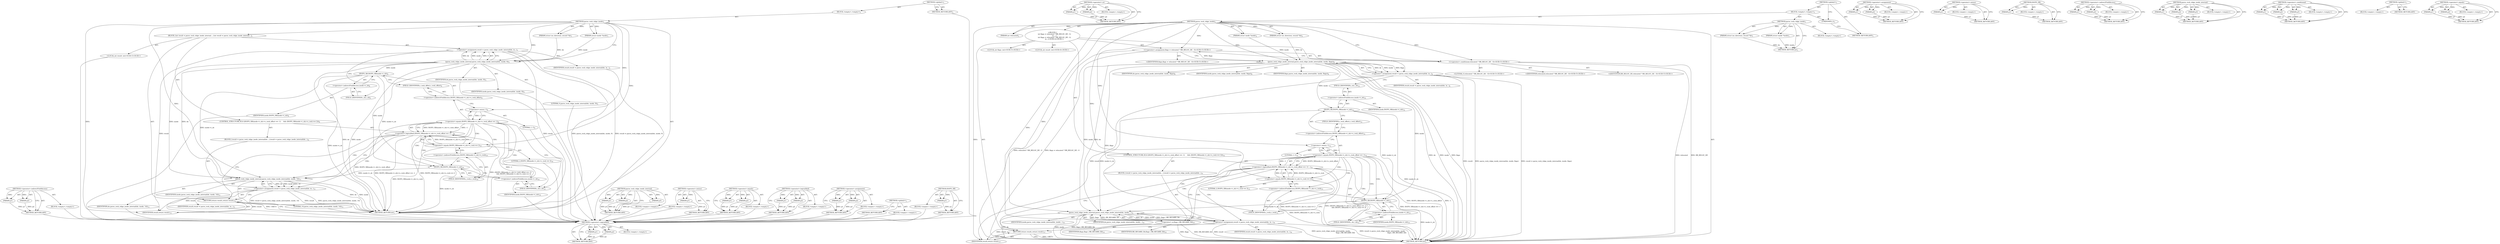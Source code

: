 digraph "&lt;operator&gt;.equals" {
vulnerable_89 [label=<(METHOD,&lt;operator&gt;.indirectFieldAccess)>];
vulnerable_90 [label=<(PARAM,p1)>];
vulnerable_91 [label=<(PARAM,p2)>];
vulnerable_92 [label=<(BLOCK,&lt;empty&gt;,&lt;empty&gt;)>];
vulnerable_93 [label=<(METHOD_RETURN,ANY)>];
vulnerable_6 [label=<(METHOD,&lt;global&gt;)<SUB>1</SUB>>];
vulnerable_7 [label=<(BLOCK,&lt;empty&gt;,&lt;empty&gt;)<SUB>1</SUB>>];
vulnerable_8 [label=<(METHOD,parse_rock_ridge_inode)<SUB>1</SUB>>];
vulnerable_9 [label=<(PARAM,struct iso_directory_record *de)<SUB>1</SUB>>];
vulnerable_10 [label=<(PARAM,struct inode *inode)<SUB>1</SUB>>];
vulnerable_11 [label=<(BLOCK,{
	int result = parse_rock_ridge_inode_internal...,{
	int result = parse_rock_ridge_inode_internal...)<SUB>2</SUB>>];
vulnerable_12 [label="<(LOCAL,int result: int)<SUB>3</SUB>>"];
vulnerable_13 [label=<(&lt;operator&gt;.assignment,result = parse_rock_ridge_inode_internal(de, in...)<SUB>3</SUB>>];
vulnerable_14 [label=<(IDENTIFIER,result,result = parse_rock_ridge_inode_internal(de, in...)<SUB>3</SUB>>];
vulnerable_15 [label=<(parse_rock_ridge_inode_internal,parse_rock_ridge_inode_internal(de, inode, 0))<SUB>3</SUB>>];
vulnerable_16 [label=<(IDENTIFIER,de,parse_rock_ridge_inode_internal(de, inode, 0))<SUB>3</SUB>>];
vulnerable_17 [label=<(IDENTIFIER,inode,parse_rock_ridge_inode_internal(de, inode, 0))<SUB>3</SUB>>];
vulnerable_18 [label=<(LITERAL,0,parse_rock_ridge_inode_internal(de, inode, 0))<SUB>3</SUB>>];
vulnerable_19 [label=<(CONTROL_STRUCTURE,IF,if ((ISOFS_SB(inode-&gt;i_sb)-&gt;s_rock_offset == -1)
 	    &amp;&amp; (ISOFS_SB(inode-&gt;i_sb)-&gt;s_rock == 2)))<SUB>9</SUB>>];
vulnerable_20 [label=<(&lt;operator&gt;.logicalAnd,(ISOFS_SB(inode-&gt;i_sb)-&gt;s_rock_offset == -1)
 	...)<SUB>9</SUB>>];
vulnerable_21 [label=<(&lt;operator&gt;.equals,ISOFS_SB(inode-&gt;i_sb)-&gt;s_rock_offset == -1)<SUB>9</SUB>>];
vulnerable_22 [label=<(&lt;operator&gt;.indirectFieldAccess,ISOFS_SB(inode-&gt;i_sb)-&gt;s_rock_offset)<SUB>9</SUB>>];
vulnerable_23 [label=<(ISOFS_SB,ISOFS_SB(inode-&gt;i_sb))<SUB>9</SUB>>];
vulnerable_24 [label=<(&lt;operator&gt;.indirectFieldAccess,inode-&gt;i_sb)<SUB>9</SUB>>];
vulnerable_25 [label=<(IDENTIFIER,inode,ISOFS_SB(inode-&gt;i_sb))<SUB>9</SUB>>];
vulnerable_26 [label=<(FIELD_IDENTIFIER,i_sb,i_sb)<SUB>9</SUB>>];
vulnerable_27 [label=<(FIELD_IDENTIFIER,s_rock_offset,s_rock_offset)<SUB>9</SUB>>];
vulnerable_28 [label=<(&lt;operator&gt;.minus,-1)<SUB>9</SUB>>];
vulnerable_29 [label=<(LITERAL,1,-1)<SUB>9</SUB>>];
vulnerable_30 [label=<(&lt;operator&gt;.equals,ISOFS_SB(inode-&gt;i_sb)-&gt;s_rock == 2)<SUB>10</SUB>>];
vulnerable_31 [label=<(&lt;operator&gt;.indirectFieldAccess,ISOFS_SB(inode-&gt;i_sb)-&gt;s_rock)<SUB>10</SUB>>];
vulnerable_32 [label=<(ISOFS_SB,ISOFS_SB(inode-&gt;i_sb))<SUB>10</SUB>>];
vulnerable_33 [label=<(&lt;operator&gt;.indirectFieldAccess,inode-&gt;i_sb)<SUB>10</SUB>>];
vulnerable_34 [label=<(IDENTIFIER,inode,ISOFS_SB(inode-&gt;i_sb))<SUB>10</SUB>>];
vulnerable_35 [label=<(FIELD_IDENTIFIER,i_sb,i_sb)<SUB>10</SUB>>];
vulnerable_36 [label=<(FIELD_IDENTIFIER,s_rock,s_rock)<SUB>10</SUB>>];
vulnerable_37 [label=<(LITERAL,2,ISOFS_SB(inode-&gt;i_sb)-&gt;s_rock == 2)<SUB>10</SUB>>];
vulnerable_38 [label=<(BLOCK,{
		result = parse_rock_ridge_inode_internal(de...,{
		result = parse_rock_ridge_inode_internal(de...)<SUB>10</SUB>>];
vulnerable_39 [label=<(&lt;operator&gt;.assignment,result = parse_rock_ridge_inode_internal(de, in...)<SUB>11</SUB>>];
vulnerable_40 [label=<(IDENTIFIER,result,result = parse_rock_ridge_inode_internal(de, in...)<SUB>11</SUB>>];
vulnerable_41 [label=<(parse_rock_ridge_inode_internal,parse_rock_ridge_inode_internal(de, inode, 14))<SUB>11</SUB>>];
vulnerable_42 [label=<(IDENTIFIER,de,parse_rock_ridge_inode_internal(de, inode, 14))<SUB>11</SUB>>];
vulnerable_43 [label=<(IDENTIFIER,inode,parse_rock_ridge_inode_internal(de, inode, 14))<SUB>11</SUB>>];
vulnerable_44 [label=<(LITERAL,14,parse_rock_ridge_inode_internal(de, inode, 14))<SUB>11</SUB>>];
vulnerable_45 [label=<(RETURN,return result;,return result;)<SUB>13</SUB>>];
vulnerable_46 [label=<(IDENTIFIER,result,return result;)<SUB>13</SUB>>];
vulnerable_47 [label=<(METHOD_RETURN,int)<SUB>1</SUB>>];
vulnerable_49 [label=<(METHOD_RETURN,ANY)<SUB>1</SUB>>];
vulnerable_73 [label=<(METHOD,parse_rock_ridge_inode_internal)>];
vulnerable_74 [label=<(PARAM,p1)>];
vulnerable_75 [label=<(PARAM,p2)>];
vulnerable_76 [label=<(PARAM,p3)>];
vulnerable_77 [label=<(BLOCK,&lt;empty&gt;,&lt;empty&gt;)>];
vulnerable_78 [label=<(METHOD_RETURN,ANY)>];
vulnerable_98 [label=<(METHOD,&lt;operator&gt;.minus)>];
vulnerable_99 [label=<(PARAM,p1)>];
vulnerable_100 [label=<(BLOCK,&lt;empty&gt;,&lt;empty&gt;)>];
vulnerable_101 [label=<(METHOD_RETURN,ANY)>];
vulnerable_84 [label=<(METHOD,&lt;operator&gt;.equals)>];
vulnerable_85 [label=<(PARAM,p1)>];
vulnerable_86 [label=<(PARAM,p2)>];
vulnerable_87 [label=<(BLOCK,&lt;empty&gt;,&lt;empty&gt;)>];
vulnerable_88 [label=<(METHOD_RETURN,ANY)>];
vulnerable_79 [label=<(METHOD,&lt;operator&gt;.logicalAnd)>];
vulnerable_80 [label=<(PARAM,p1)>];
vulnerable_81 [label=<(PARAM,p2)>];
vulnerable_82 [label=<(BLOCK,&lt;empty&gt;,&lt;empty&gt;)>];
vulnerable_83 [label=<(METHOD_RETURN,ANY)>];
vulnerable_68 [label=<(METHOD,&lt;operator&gt;.assignment)>];
vulnerable_69 [label=<(PARAM,p1)>];
vulnerable_70 [label=<(PARAM,p2)>];
vulnerable_71 [label=<(BLOCK,&lt;empty&gt;,&lt;empty&gt;)>];
vulnerable_72 [label=<(METHOD_RETURN,ANY)>];
vulnerable_62 [label=<(METHOD,&lt;global&gt;)<SUB>1</SUB>>];
vulnerable_63 [label=<(BLOCK,&lt;empty&gt;,&lt;empty&gt;)>];
vulnerable_64 [label=<(METHOD_RETURN,ANY)>];
vulnerable_94 [label=<(METHOD,ISOFS_SB)>];
vulnerable_95 [label=<(PARAM,p1)>];
vulnerable_96 [label=<(BLOCK,&lt;empty&gt;,&lt;empty&gt;)>];
vulnerable_97 [label=<(METHOD_RETURN,ANY)>];
fixed_102 [label=<(METHOD,&lt;operator&gt;.logicalAnd)>];
fixed_103 [label=<(PARAM,p1)>];
fixed_104 [label=<(PARAM,p2)>];
fixed_105 [label=<(BLOCK,&lt;empty&gt;,&lt;empty&gt;)>];
fixed_106 [label=<(METHOD_RETURN,ANY)>];
fixed_125 [label=<(METHOD,&lt;operator&gt;.or)>];
fixed_126 [label=<(PARAM,p1)>];
fixed_127 [label=<(PARAM,p2)>];
fixed_128 [label=<(BLOCK,&lt;empty&gt;,&lt;empty&gt;)>];
fixed_129 [label=<(METHOD_RETURN,ANY)>];
fixed_6 [label=<(METHOD,&lt;global&gt;)<SUB>1</SUB>>];
fixed_7 [label=<(BLOCK,&lt;empty&gt;,&lt;empty&gt;)<SUB>1</SUB>>];
fixed_8 [label=<(METHOD,parse_rock_ridge_inode)<SUB>1</SUB>>];
fixed_9 [label=<(PARAM,struct iso_directory_record *de)<SUB>1</SUB>>];
fixed_10 [label=<(PARAM,struct inode *inode)<SUB>1</SUB>>];
fixed_11 [label=<(BLOCK,&lt;empty&gt;,&lt;empty&gt;)>];
fixed_12 [label=<(METHOD_RETURN,int)<SUB>1</SUB>>];
fixed_14 [label=<(UNKNOWN,),))<SUB>1</SUB>>];
fixed_15 [label=<(METHOD,parse_rock_ridge_inode)<SUB>2</SUB>>];
fixed_16 [label=<(PARAM,struct iso_directory_record *de)<SUB>2</SUB>>];
fixed_17 [label=<(PARAM,struct inode *inode)<SUB>2</SUB>>];
fixed_18 [label=<(PARAM,int relocated)<SUB>3</SUB>>];
fixed_19 [label="<(BLOCK,{
	int flags = relocated ? RR_RELOC_DE : 0;
	in...,{
	int flags = relocated ? RR_RELOC_DE : 0;
	in...)<SUB>4</SUB>>"];
fixed_20 [label="<(LOCAL,int flags: int)<SUB>5</SUB>>"];
fixed_21 [label="<(&lt;operator&gt;.assignment,flags = relocated ? RR_RELOC_DE : 0)<SUB>5</SUB>>"];
fixed_22 [label="<(IDENTIFIER,flags,flags = relocated ? RR_RELOC_DE : 0)<SUB>5</SUB>>"];
fixed_23 [label="<(&lt;operator&gt;.conditional,relocated ? RR_RELOC_DE : 0)<SUB>5</SUB>>"];
fixed_24 [label="<(IDENTIFIER,relocated,relocated ? RR_RELOC_DE : 0)<SUB>5</SUB>>"];
fixed_25 [label="<(IDENTIFIER,RR_RELOC_DE,relocated ? RR_RELOC_DE : 0)<SUB>5</SUB>>"];
fixed_26 [label="<(LITERAL,0,relocated ? RR_RELOC_DE : 0)<SUB>5</SUB>>"];
fixed_27 [label="<(LOCAL,int result: int)<SUB>6</SUB>>"];
fixed_28 [label=<(&lt;operator&gt;.assignment,result = parse_rock_ridge_inode_internal(de, in...)<SUB>6</SUB>>];
fixed_29 [label=<(IDENTIFIER,result,result = parse_rock_ridge_inode_internal(de, in...)<SUB>6</SUB>>];
fixed_30 [label=<(parse_rock_ridge_inode_internal,parse_rock_ridge_inode_internal(de, inode, flags))<SUB>6</SUB>>];
fixed_31 [label=<(IDENTIFIER,de,parse_rock_ridge_inode_internal(de, inode, flags))<SUB>6</SUB>>];
fixed_32 [label=<(IDENTIFIER,inode,parse_rock_ridge_inode_internal(de, inode, flags))<SUB>6</SUB>>];
fixed_33 [label=<(IDENTIFIER,flags,parse_rock_ridge_inode_internal(de, inode, flags))<SUB>6</SUB>>];
fixed_34 [label=<(CONTROL_STRUCTURE,IF,if ((ISOFS_SB(inode-&gt;i_sb)-&gt;s_rock_offset == -1)
 	    &amp;&amp; (ISOFS_SB(inode-&gt;i_sb)-&gt;s_rock == 2)))<SUB>12</SUB>>];
fixed_35 [label=<(&lt;operator&gt;.logicalAnd,(ISOFS_SB(inode-&gt;i_sb)-&gt;s_rock_offset == -1)
 	...)<SUB>12</SUB>>];
fixed_36 [label=<(&lt;operator&gt;.equals,ISOFS_SB(inode-&gt;i_sb)-&gt;s_rock_offset == -1)<SUB>12</SUB>>];
fixed_37 [label=<(&lt;operator&gt;.indirectFieldAccess,ISOFS_SB(inode-&gt;i_sb)-&gt;s_rock_offset)<SUB>12</SUB>>];
fixed_38 [label=<(ISOFS_SB,ISOFS_SB(inode-&gt;i_sb))<SUB>12</SUB>>];
fixed_39 [label=<(&lt;operator&gt;.indirectFieldAccess,inode-&gt;i_sb)<SUB>12</SUB>>];
fixed_40 [label=<(IDENTIFIER,inode,ISOFS_SB(inode-&gt;i_sb))<SUB>12</SUB>>];
fixed_41 [label=<(FIELD_IDENTIFIER,i_sb,i_sb)<SUB>12</SUB>>];
fixed_42 [label=<(FIELD_IDENTIFIER,s_rock_offset,s_rock_offset)<SUB>12</SUB>>];
fixed_43 [label=<(&lt;operator&gt;.minus,-1)<SUB>12</SUB>>];
fixed_44 [label=<(LITERAL,1,-1)<SUB>12</SUB>>];
fixed_45 [label=<(&lt;operator&gt;.equals,ISOFS_SB(inode-&gt;i_sb)-&gt;s_rock == 2)<SUB>13</SUB>>];
fixed_46 [label=<(&lt;operator&gt;.indirectFieldAccess,ISOFS_SB(inode-&gt;i_sb)-&gt;s_rock)<SUB>13</SUB>>];
fixed_47 [label=<(ISOFS_SB,ISOFS_SB(inode-&gt;i_sb))<SUB>13</SUB>>];
fixed_48 [label=<(&lt;operator&gt;.indirectFieldAccess,inode-&gt;i_sb)<SUB>13</SUB>>];
fixed_49 [label=<(IDENTIFIER,inode,ISOFS_SB(inode-&gt;i_sb))<SUB>13</SUB>>];
fixed_50 [label=<(FIELD_IDENTIFIER,i_sb,i_sb)<SUB>13</SUB>>];
fixed_51 [label=<(FIELD_IDENTIFIER,s_rock,s_rock)<SUB>13</SUB>>];
fixed_52 [label=<(LITERAL,2,ISOFS_SB(inode-&gt;i_sb)-&gt;s_rock == 2)<SUB>13</SUB>>];
fixed_53 [label=<(BLOCK,{
		result = parse_rock_ridge_inode_internal(de...,{
		result = parse_rock_ridge_inode_internal(de...)<SUB>13</SUB>>];
fixed_54 [label=<(&lt;operator&gt;.assignment,result = parse_rock_ridge_inode_internal(de, in...)<SUB>14</SUB>>];
fixed_55 [label=<(IDENTIFIER,result,result = parse_rock_ridge_inode_internal(de, in...)<SUB>14</SUB>>];
fixed_56 [label=<(parse_rock_ridge_inode_internal,parse_rock_ridge_inode_internal(de, inode,
				...)<SUB>14</SUB>>];
fixed_57 [label=<(IDENTIFIER,de,parse_rock_ridge_inode_internal(de, inode,
				...)<SUB>14</SUB>>];
fixed_58 [label=<(IDENTIFIER,inode,parse_rock_ridge_inode_internal(de, inode,
				...)<SUB>14</SUB>>];
fixed_59 [label=<(&lt;operator&gt;.or,flags | RR_REGARD_XA)<SUB>15</SUB>>];
fixed_60 [label=<(IDENTIFIER,flags,flags | RR_REGARD_XA)<SUB>15</SUB>>];
fixed_61 [label=<(IDENTIFIER,RR_REGARD_XA,flags | RR_REGARD_XA)<SUB>15</SUB>>];
fixed_62 [label=<(RETURN,return result;,return result;)<SUB>17</SUB>>];
fixed_63 [label=<(IDENTIFIER,result,return result;)<SUB>17</SUB>>];
fixed_64 [label=<(METHOD_RETURN,int)<SUB>2</SUB>>];
fixed_66 [label=<(METHOD_RETURN,ANY)<SUB>1</SUB>>];
fixed_85 [label=<(METHOD,&lt;operator&gt;.assignment)>];
fixed_86 [label=<(PARAM,p1)>];
fixed_87 [label=<(PARAM,p2)>];
fixed_88 [label=<(BLOCK,&lt;empty&gt;,&lt;empty&gt;)>];
fixed_89 [label=<(METHOD_RETURN,ANY)>];
fixed_121 [label=<(METHOD,&lt;operator&gt;.minus)>];
fixed_122 [label=<(PARAM,p1)>];
fixed_123 [label=<(BLOCK,&lt;empty&gt;,&lt;empty&gt;)>];
fixed_124 [label=<(METHOD_RETURN,ANY)>];
fixed_117 [label=<(METHOD,ISOFS_SB)>];
fixed_118 [label=<(PARAM,p1)>];
fixed_119 [label=<(BLOCK,&lt;empty&gt;,&lt;empty&gt;)>];
fixed_120 [label=<(METHOD_RETURN,ANY)>];
fixed_112 [label=<(METHOD,&lt;operator&gt;.indirectFieldAccess)>];
fixed_113 [label=<(PARAM,p1)>];
fixed_114 [label=<(PARAM,p2)>];
fixed_115 [label=<(BLOCK,&lt;empty&gt;,&lt;empty&gt;)>];
fixed_116 [label=<(METHOD_RETURN,ANY)>];
fixed_96 [label=<(METHOD,parse_rock_ridge_inode_internal)>];
fixed_97 [label=<(PARAM,p1)>];
fixed_98 [label=<(PARAM,p2)>];
fixed_99 [label=<(PARAM,p3)>];
fixed_100 [label=<(BLOCK,&lt;empty&gt;,&lt;empty&gt;)>];
fixed_101 [label=<(METHOD_RETURN,ANY)>];
fixed_90 [label=<(METHOD,&lt;operator&gt;.conditional)>];
fixed_91 [label=<(PARAM,p1)>];
fixed_92 [label=<(PARAM,p2)>];
fixed_93 [label=<(PARAM,p3)>];
fixed_94 [label=<(BLOCK,&lt;empty&gt;,&lt;empty&gt;)>];
fixed_95 [label=<(METHOD_RETURN,ANY)>];
fixed_79 [label=<(METHOD,&lt;global&gt;)<SUB>1</SUB>>];
fixed_80 [label=<(BLOCK,&lt;empty&gt;,&lt;empty&gt;)>];
fixed_81 [label=<(METHOD_RETURN,ANY)>];
fixed_107 [label=<(METHOD,&lt;operator&gt;.equals)>];
fixed_108 [label=<(PARAM,p1)>];
fixed_109 [label=<(PARAM,p2)>];
fixed_110 [label=<(BLOCK,&lt;empty&gt;,&lt;empty&gt;)>];
fixed_111 [label=<(METHOD_RETURN,ANY)>];
vulnerable_89 -> vulnerable_90  [key=0, label="AST: "];
vulnerable_89 -> vulnerable_90  [key=1, label="DDG: "];
vulnerable_89 -> vulnerable_92  [key=0, label="AST: "];
vulnerable_89 -> vulnerable_91  [key=0, label="AST: "];
vulnerable_89 -> vulnerable_91  [key=1, label="DDG: "];
vulnerable_89 -> vulnerable_93  [key=0, label="AST: "];
vulnerable_89 -> vulnerable_93  [key=1, label="CFG: "];
vulnerable_90 -> vulnerable_93  [key=0, label="DDG: p1"];
vulnerable_91 -> vulnerable_93  [key=0, label="DDG: p2"];
vulnerable_92 -> fixed_102  [key=0];
vulnerable_93 -> fixed_102  [key=0];
vulnerable_6 -> vulnerable_7  [key=0, label="AST: "];
vulnerable_6 -> vulnerable_49  [key=0, label="AST: "];
vulnerable_6 -> vulnerable_49  [key=1, label="CFG: "];
vulnerable_7 -> vulnerable_8  [key=0, label="AST: "];
vulnerable_8 -> vulnerable_9  [key=0, label="AST: "];
vulnerable_8 -> vulnerable_9  [key=1, label="DDG: "];
vulnerable_8 -> vulnerable_10  [key=0, label="AST: "];
vulnerable_8 -> vulnerable_10  [key=1, label="DDG: "];
vulnerable_8 -> vulnerable_11  [key=0, label="AST: "];
vulnerable_8 -> vulnerable_47  [key=0, label="AST: "];
vulnerable_8 -> vulnerable_15  [key=0, label="CFG: "];
vulnerable_8 -> vulnerable_15  [key=1, label="DDG: "];
vulnerable_8 -> vulnerable_46  [key=0, label="DDG: "];
vulnerable_8 -> vulnerable_30  [key=0, label="DDG: "];
vulnerable_8 -> vulnerable_28  [key=0, label="DDG: "];
vulnerable_8 -> vulnerable_41  [key=0, label="DDG: "];
vulnerable_9 -> vulnerable_15  [key=0, label="DDG: de"];
vulnerable_10 -> vulnerable_15  [key=0, label="DDG: inode"];
vulnerable_11 -> vulnerable_12  [key=0, label="AST: "];
vulnerable_11 -> vulnerable_13  [key=0, label="AST: "];
vulnerable_11 -> vulnerable_19  [key=0, label="AST: "];
vulnerable_11 -> vulnerable_45  [key=0, label="AST: "];
vulnerable_12 -> fixed_102  [key=0];
vulnerable_13 -> vulnerable_14  [key=0, label="AST: "];
vulnerable_13 -> vulnerable_15  [key=0, label="AST: "];
vulnerable_13 -> vulnerable_26  [key=0, label="CFG: "];
vulnerable_13 -> vulnerable_47  [key=0, label="DDG: result"];
vulnerable_13 -> vulnerable_47  [key=1, label="DDG: parse_rock_ridge_inode_internal(de, inode, 0)"];
vulnerable_13 -> vulnerable_47  [key=2, label="DDG: result = parse_rock_ridge_inode_internal(de, inode, 0)"];
vulnerable_13 -> vulnerable_46  [key=0, label="DDG: result"];
vulnerable_14 -> fixed_102  [key=0];
vulnerable_15 -> vulnerable_16  [key=0, label="AST: "];
vulnerable_15 -> vulnerable_17  [key=0, label="AST: "];
vulnerable_15 -> vulnerable_18  [key=0, label="AST: "];
vulnerable_15 -> vulnerable_13  [key=0, label="CFG: "];
vulnerable_15 -> vulnerable_13  [key=1, label="DDG: de"];
vulnerable_15 -> vulnerable_13  [key=2, label="DDG: inode"];
vulnerable_15 -> vulnerable_13  [key=3, label="DDG: 0"];
vulnerable_15 -> vulnerable_47  [key=0, label="DDG: de"];
vulnerable_15 -> vulnerable_47  [key=1, label="DDG: inode"];
vulnerable_15 -> vulnerable_41  [key=0, label="DDG: de"];
vulnerable_15 -> vulnerable_41  [key=1, label="DDG: inode"];
vulnerable_15 -> vulnerable_23  [key=0, label="DDG: inode"];
vulnerable_15 -> vulnerable_32  [key=0, label="DDG: inode"];
vulnerable_16 -> fixed_102  [key=0];
vulnerable_17 -> fixed_102  [key=0];
vulnerable_18 -> fixed_102  [key=0];
vulnerable_19 -> vulnerable_20  [key=0, label="AST: "];
vulnerable_19 -> vulnerable_38  [key=0, label="AST: "];
vulnerable_20 -> vulnerable_21  [key=0, label="AST: "];
vulnerable_20 -> vulnerable_30  [key=0, label="AST: "];
vulnerable_20 -> vulnerable_41  [key=0, label="CFG: "];
vulnerable_20 -> vulnerable_41  [key=1, label="CDG: "];
vulnerable_20 -> vulnerable_45  [key=0, label="CFG: "];
vulnerable_20 -> vulnerable_47  [key=0, label="DDG: ISOFS_SB(inode-&gt;i_sb)-&gt;s_rock_offset == -1"];
vulnerable_20 -> vulnerable_47  [key=1, label="DDG: ISOFS_SB(inode-&gt;i_sb)-&gt;s_rock == 2"];
vulnerable_20 -> vulnerable_47  [key=2, label="DDG: (ISOFS_SB(inode-&gt;i_sb)-&gt;s_rock_offset == -1)
 	    &amp;&amp; (ISOFS_SB(inode-&gt;i_sb)-&gt;s_rock == 2)"];
vulnerable_20 -> vulnerable_39  [key=0, label="CDG: "];
vulnerable_21 -> vulnerable_22  [key=0, label="AST: "];
vulnerable_21 -> vulnerable_28  [key=0, label="AST: "];
vulnerable_21 -> vulnerable_20  [key=0, label="CFG: "];
vulnerable_21 -> vulnerable_20  [key=1, label="DDG: ISOFS_SB(inode-&gt;i_sb)-&gt;s_rock_offset"];
vulnerable_21 -> vulnerable_20  [key=2, label="DDG: -1"];
vulnerable_21 -> vulnerable_35  [key=0, label="CFG: "];
vulnerable_21 -> vulnerable_35  [key=1, label="CDG: "];
vulnerable_21 -> vulnerable_47  [key=0, label="DDG: ISOFS_SB(inode-&gt;i_sb)-&gt;s_rock_offset"];
vulnerable_21 -> vulnerable_47  [key=1, label="DDG: -1"];
vulnerable_21 -> vulnerable_30  [key=0, label="CDG: "];
vulnerable_21 -> vulnerable_32  [key=0, label="CDG: "];
vulnerable_21 -> vulnerable_33  [key=0, label="CDG: "];
vulnerable_21 -> vulnerable_36  [key=0, label="CDG: "];
vulnerable_21 -> vulnerable_31  [key=0, label="CDG: "];
vulnerable_22 -> vulnerable_23  [key=0, label="AST: "];
vulnerable_22 -> vulnerable_27  [key=0, label="AST: "];
vulnerable_22 -> vulnerable_28  [key=0, label="CFG: "];
vulnerable_23 -> vulnerable_24  [key=0, label="AST: "];
vulnerable_23 -> vulnerable_27  [key=0, label="CFG: "];
vulnerable_23 -> vulnerable_47  [key=0, label="DDG: inode-&gt;i_sb"];
vulnerable_23 -> vulnerable_41  [key=0, label="DDG: inode-&gt;i_sb"];
vulnerable_23 -> vulnerable_32  [key=0, label="DDG: inode-&gt;i_sb"];
vulnerable_24 -> vulnerable_25  [key=0, label="AST: "];
vulnerable_24 -> vulnerable_26  [key=0, label="AST: "];
vulnerable_24 -> vulnerable_23  [key=0, label="CFG: "];
vulnerable_25 -> fixed_102  [key=0];
vulnerable_26 -> vulnerable_24  [key=0, label="CFG: "];
vulnerable_27 -> vulnerable_22  [key=0, label="CFG: "];
vulnerable_28 -> vulnerable_29  [key=0, label="AST: "];
vulnerable_28 -> vulnerable_21  [key=0, label="CFG: "];
vulnerable_28 -> vulnerable_21  [key=1, label="DDG: 1"];
vulnerable_29 -> fixed_102  [key=0];
vulnerable_30 -> vulnerable_31  [key=0, label="AST: "];
vulnerable_30 -> vulnerable_37  [key=0, label="AST: "];
vulnerable_30 -> vulnerable_20  [key=0, label="CFG: "];
vulnerable_30 -> vulnerable_20  [key=1, label="DDG: ISOFS_SB(inode-&gt;i_sb)-&gt;s_rock"];
vulnerable_30 -> vulnerable_20  [key=2, label="DDG: 2"];
vulnerable_30 -> vulnerable_47  [key=0, label="DDG: ISOFS_SB(inode-&gt;i_sb)-&gt;s_rock"];
vulnerable_31 -> vulnerable_32  [key=0, label="AST: "];
vulnerable_31 -> vulnerable_36  [key=0, label="AST: "];
vulnerable_31 -> vulnerable_30  [key=0, label="CFG: "];
vulnerable_32 -> vulnerable_33  [key=0, label="AST: "];
vulnerable_32 -> vulnerable_36  [key=0, label="CFG: "];
vulnerable_32 -> vulnerable_47  [key=0, label="DDG: inode-&gt;i_sb"];
vulnerable_32 -> vulnerable_41  [key=0, label="DDG: inode-&gt;i_sb"];
vulnerable_33 -> vulnerable_34  [key=0, label="AST: "];
vulnerable_33 -> vulnerable_35  [key=0, label="AST: "];
vulnerable_33 -> vulnerable_32  [key=0, label="CFG: "];
vulnerable_34 -> fixed_102  [key=0];
vulnerable_35 -> vulnerable_33  [key=0, label="CFG: "];
vulnerable_36 -> vulnerable_31  [key=0, label="CFG: "];
vulnerable_37 -> fixed_102  [key=0];
vulnerable_38 -> vulnerable_39  [key=0, label="AST: "];
vulnerable_39 -> vulnerable_40  [key=0, label="AST: "];
vulnerable_39 -> vulnerable_41  [key=0, label="AST: "];
vulnerable_39 -> vulnerable_45  [key=0, label="CFG: "];
vulnerable_39 -> vulnerable_47  [key=0, label="DDG: result"];
vulnerable_39 -> vulnerable_47  [key=1, label="DDG: parse_rock_ridge_inode_internal(de, inode, 14)"];
vulnerable_39 -> vulnerable_47  [key=2, label="DDG: result = parse_rock_ridge_inode_internal(de, inode, 14)"];
vulnerable_39 -> vulnerable_46  [key=0, label="DDG: result"];
vulnerable_40 -> fixed_102  [key=0];
vulnerable_41 -> vulnerable_42  [key=0, label="AST: "];
vulnerable_41 -> vulnerable_43  [key=0, label="AST: "];
vulnerable_41 -> vulnerable_44  [key=0, label="AST: "];
vulnerable_41 -> vulnerable_39  [key=0, label="CFG: "];
vulnerable_41 -> vulnerable_39  [key=1, label="DDG: de"];
vulnerable_41 -> vulnerable_39  [key=2, label="DDG: inode"];
vulnerable_41 -> vulnerable_39  [key=3, label="DDG: 14"];
vulnerable_41 -> vulnerable_47  [key=0, label="DDG: de"];
vulnerable_41 -> vulnerable_47  [key=1, label="DDG: inode"];
vulnerable_42 -> fixed_102  [key=0];
vulnerable_43 -> fixed_102  [key=0];
vulnerable_44 -> fixed_102  [key=0];
vulnerable_45 -> vulnerable_46  [key=0, label="AST: "];
vulnerable_45 -> vulnerable_47  [key=0, label="CFG: "];
vulnerable_45 -> vulnerable_47  [key=1, label="DDG: &lt;RET&gt;"];
vulnerable_46 -> vulnerable_45  [key=0, label="DDG: result"];
vulnerable_47 -> fixed_102  [key=0];
vulnerable_49 -> fixed_102  [key=0];
vulnerable_73 -> vulnerable_74  [key=0, label="AST: "];
vulnerable_73 -> vulnerable_74  [key=1, label="DDG: "];
vulnerable_73 -> vulnerable_77  [key=0, label="AST: "];
vulnerable_73 -> vulnerable_75  [key=0, label="AST: "];
vulnerable_73 -> vulnerable_75  [key=1, label="DDG: "];
vulnerable_73 -> vulnerable_78  [key=0, label="AST: "];
vulnerable_73 -> vulnerable_78  [key=1, label="CFG: "];
vulnerable_73 -> vulnerable_76  [key=0, label="AST: "];
vulnerable_73 -> vulnerable_76  [key=1, label="DDG: "];
vulnerable_74 -> vulnerable_78  [key=0, label="DDG: p1"];
vulnerable_75 -> vulnerable_78  [key=0, label="DDG: p2"];
vulnerable_76 -> vulnerable_78  [key=0, label="DDG: p3"];
vulnerable_77 -> fixed_102  [key=0];
vulnerable_78 -> fixed_102  [key=0];
vulnerable_98 -> vulnerable_99  [key=0, label="AST: "];
vulnerable_98 -> vulnerable_99  [key=1, label="DDG: "];
vulnerable_98 -> vulnerable_100  [key=0, label="AST: "];
vulnerable_98 -> vulnerable_101  [key=0, label="AST: "];
vulnerable_98 -> vulnerable_101  [key=1, label="CFG: "];
vulnerable_99 -> vulnerable_101  [key=0, label="DDG: p1"];
vulnerable_100 -> fixed_102  [key=0];
vulnerable_101 -> fixed_102  [key=0];
vulnerable_84 -> vulnerable_85  [key=0, label="AST: "];
vulnerable_84 -> vulnerable_85  [key=1, label="DDG: "];
vulnerable_84 -> vulnerable_87  [key=0, label="AST: "];
vulnerable_84 -> vulnerable_86  [key=0, label="AST: "];
vulnerable_84 -> vulnerable_86  [key=1, label="DDG: "];
vulnerable_84 -> vulnerable_88  [key=0, label="AST: "];
vulnerable_84 -> vulnerable_88  [key=1, label="CFG: "];
vulnerable_85 -> vulnerable_88  [key=0, label="DDG: p1"];
vulnerable_86 -> vulnerable_88  [key=0, label="DDG: p2"];
vulnerable_87 -> fixed_102  [key=0];
vulnerable_88 -> fixed_102  [key=0];
vulnerable_79 -> vulnerable_80  [key=0, label="AST: "];
vulnerable_79 -> vulnerable_80  [key=1, label="DDG: "];
vulnerable_79 -> vulnerable_82  [key=0, label="AST: "];
vulnerable_79 -> vulnerable_81  [key=0, label="AST: "];
vulnerable_79 -> vulnerable_81  [key=1, label="DDG: "];
vulnerable_79 -> vulnerable_83  [key=0, label="AST: "];
vulnerable_79 -> vulnerable_83  [key=1, label="CFG: "];
vulnerable_80 -> vulnerable_83  [key=0, label="DDG: p1"];
vulnerable_81 -> vulnerable_83  [key=0, label="DDG: p2"];
vulnerable_82 -> fixed_102  [key=0];
vulnerable_83 -> fixed_102  [key=0];
vulnerable_68 -> vulnerable_69  [key=0, label="AST: "];
vulnerable_68 -> vulnerable_69  [key=1, label="DDG: "];
vulnerable_68 -> vulnerable_71  [key=0, label="AST: "];
vulnerable_68 -> vulnerable_70  [key=0, label="AST: "];
vulnerable_68 -> vulnerable_70  [key=1, label="DDG: "];
vulnerable_68 -> vulnerable_72  [key=0, label="AST: "];
vulnerable_68 -> vulnerable_72  [key=1, label="CFG: "];
vulnerable_69 -> vulnerable_72  [key=0, label="DDG: p1"];
vulnerable_70 -> vulnerable_72  [key=0, label="DDG: p2"];
vulnerable_71 -> fixed_102  [key=0];
vulnerable_72 -> fixed_102  [key=0];
vulnerable_62 -> vulnerable_63  [key=0, label="AST: "];
vulnerable_62 -> vulnerable_64  [key=0, label="AST: "];
vulnerable_62 -> vulnerable_64  [key=1, label="CFG: "];
vulnerable_63 -> fixed_102  [key=0];
vulnerable_64 -> fixed_102  [key=0];
vulnerable_94 -> vulnerable_95  [key=0, label="AST: "];
vulnerable_94 -> vulnerable_95  [key=1, label="DDG: "];
vulnerable_94 -> vulnerable_96  [key=0, label="AST: "];
vulnerable_94 -> vulnerable_97  [key=0, label="AST: "];
vulnerable_94 -> vulnerable_97  [key=1, label="CFG: "];
vulnerable_95 -> vulnerable_97  [key=0, label="DDG: p1"];
vulnerable_96 -> fixed_102  [key=0];
vulnerable_97 -> fixed_102  [key=0];
fixed_102 -> fixed_103  [key=0, label="AST: "];
fixed_102 -> fixed_103  [key=1, label="DDG: "];
fixed_102 -> fixed_105  [key=0, label="AST: "];
fixed_102 -> fixed_104  [key=0, label="AST: "];
fixed_102 -> fixed_104  [key=1, label="DDG: "];
fixed_102 -> fixed_106  [key=0, label="AST: "];
fixed_102 -> fixed_106  [key=1, label="CFG: "];
fixed_103 -> fixed_106  [key=0, label="DDG: p1"];
fixed_104 -> fixed_106  [key=0, label="DDG: p2"];
fixed_125 -> fixed_126  [key=0, label="AST: "];
fixed_125 -> fixed_126  [key=1, label="DDG: "];
fixed_125 -> fixed_128  [key=0, label="AST: "];
fixed_125 -> fixed_127  [key=0, label="AST: "];
fixed_125 -> fixed_127  [key=1, label="DDG: "];
fixed_125 -> fixed_129  [key=0, label="AST: "];
fixed_125 -> fixed_129  [key=1, label="CFG: "];
fixed_126 -> fixed_129  [key=0, label="DDG: p1"];
fixed_127 -> fixed_129  [key=0, label="DDG: p2"];
fixed_6 -> fixed_7  [key=0, label="AST: "];
fixed_6 -> fixed_66  [key=0, label="AST: "];
fixed_6 -> fixed_14  [key=0, label="CFG: "];
fixed_7 -> fixed_8  [key=0, label="AST: "];
fixed_7 -> fixed_14  [key=0, label="AST: "];
fixed_7 -> fixed_15  [key=0, label="AST: "];
fixed_8 -> fixed_9  [key=0, label="AST: "];
fixed_8 -> fixed_9  [key=1, label="DDG: "];
fixed_8 -> fixed_10  [key=0, label="AST: "];
fixed_8 -> fixed_10  [key=1, label="DDG: "];
fixed_8 -> fixed_11  [key=0, label="AST: "];
fixed_8 -> fixed_12  [key=0, label="AST: "];
fixed_8 -> fixed_12  [key=1, label="CFG: "];
fixed_9 -> fixed_12  [key=0, label="DDG: de"];
fixed_10 -> fixed_12  [key=0, label="DDG: inode"];
fixed_14 -> fixed_66  [key=0, label="CFG: "];
fixed_15 -> fixed_16  [key=0, label="AST: "];
fixed_15 -> fixed_16  [key=1, label="DDG: "];
fixed_15 -> fixed_17  [key=0, label="AST: "];
fixed_15 -> fixed_17  [key=1, label="DDG: "];
fixed_15 -> fixed_18  [key=0, label="AST: "];
fixed_15 -> fixed_18  [key=1, label="DDG: "];
fixed_15 -> fixed_19  [key=0, label="AST: "];
fixed_15 -> fixed_64  [key=0, label="AST: "];
fixed_15 -> fixed_23  [key=0, label="CFG: "];
fixed_15 -> fixed_23  [key=1, label="DDG: "];
fixed_15 -> fixed_21  [key=0, label="DDG: "];
fixed_15 -> fixed_63  [key=0, label="DDG: "];
fixed_15 -> fixed_30  [key=0, label="DDG: "];
fixed_15 -> fixed_45  [key=0, label="DDG: "];
fixed_15 -> fixed_43  [key=0, label="DDG: "];
fixed_15 -> fixed_56  [key=0, label="DDG: "];
fixed_15 -> fixed_59  [key=0, label="DDG: "];
fixed_16 -> fixed_30  [key=0, label="DDG: de"];
fixed_17 -> fixed_30  [key=0, label="DDG: inode"];
fixed_19 -> fixed_20  [key=0, label="AST: "];
fixed_19 -> fixed_21  [key=0, label="AST: "];
fixed_19 -> fixed_27  [key=0, label="AST: "];
fixed_19 -> fixed_28  [key=0, label="AST: "];
fixed_19 -> fixed_34  [key=0, label="AST: "];
fixed_19 -> fixed_62  [key=0, label="AST: "];
fixed_21 -> fixed_22  [key=0, label="AST: "];
fixed_21 -> fixed_23  [key=0, label="AST: "];
fixed_21 -> fixed_30  [key=0, label="CFG: "];
fixed_21 -> fixed_30  [key=1, label="DDG: flags"];
fixed_21 -> fixed_64  [key=0, label="DDG: relocated ? RR_RELOC_DE : 0"];
fixed_21 -> fixed_64  [key=1, label="DDG: flags = relocated ? RR_RELOC_DE : 0"];
fixed_23 -> fixed_24  [key=0, label="AST: "];
fixed_23 -> fixed_25  [key=0, label="AST: "];
fixed_23 -> fixed_26  [key=0, label="AST: "];
fixed_23 -> fixed_21  [key=0, label="CFG: "];
fixed_23 -> fixed_64  [key=0, label="DDG: relocated"];
fixed_23 -> fixed_64  [key=1, label="DDG: RR_RELOC_DE"];
fixed_28 -> fixed_29  [key=0, label="AST: "];
fixed_28 -> fixed_30  [key=0, label="AST: "];
fixed_28 -> fixed_41  [key=0, label="CFG: "];
fixed_28 -> fixed_64  [key=0, label="DDG: result"];
fixed_28 -> fixed_64  [key=1, label="DDG: parse_rock_ridge_inode_internal(de, inode, flags)"];
fixed_28 -> fixed_64  [key=2, label="DDG: result = parse_rock_ridge_inode_internal(de, inode, flags)"];
fixed_28 -> fixed_63  [key=0, label="DDG: result"];
fixed_30 -> fixed_31  [key=0, label="AST: "];
fixed_30 -> fixed_32  [key=0, label="AST: "];
fixed_30 -> fixed_33  [key=0, label="AST: "];
fixed_30 -> fixed_28  [key=0, label="CFG: "];
fixed_30 -> fixed_28  [key=1, label="DDG: de"];
fixed_30 -> fixed_28  [key=2, label="DDG: inode"];
fixed_30 -> fixed_28  [key=3, label="DDG: flags"];
fixed_30 -> fixed_64  [key=0, label="DDG: de"];
fixed_30 -> fixed_64  [key=1, label="DDG: inode"];
fixed_30 -> fixed_64  [key=2, label="DDG: flags"];
fixed_30 -> fixed_56  [key=0, label="DDG: de"];
fixed_30 -> fixed_56  [key=1, label="DDG: inode"];
fixed_30 -> fixed_38  [key=0, label="DDG: inode"];
fixed_30 -> fixed_47  [key=0, label="DDG: inode"];
fixed_30 -> fixed_59  [key=0, label="DDG: flags"];
fixed_34 -> fixed_35  [key=0, label="AST: "];
fixed_34 -> fixed_53  [key=0, label="AST: "];
fixed_35 -> fixed_36  [key=0, label="AST: "];
fixed_35 -> fixed_45  [key=0, label="AST: "];
fixed_35 -> fixed_59  [key=0, label="CFG: "];
fixed_35 -> fixed_59  [key=1, label="CDG: "];
fixed_35 -> fixed_62  [key=0, label="CFG: "];
fixed_35 -> fixed_64  [key=0, label="DDG: ISOFS_SB(inode-&gt;i_sb)-&gt;s_rock_offset == -1"];
fixed_35 -> fixed_64  [key=1, label="DDG: ISOFS_SB(inode-&gt;i_sb)-&gt;s_rock == 2"];
fixed_35 -> fixed_64  [key=2, label="DDG: (ISOFS_SB(inode-&gt;i_sb)-&gt;s_rock_offset == -1)
 	    &amp;&amp; (ISOFS_SB(inode-&gt;i_sb)-&gt;s_rock == 2)"];
fixed_35 -> fixed_56  [key=0, label="CDG: "];
fixed_35 -> fixed_54  [key=0, label="CDG: "];
fixed_36 -> fixed_37  [key=0, label="AST: "];
fixed_36 -> fixed_43  [key=0, label="AST: "];
fixed_36 -> fixed_35  [key=0, label="CFG: "];
fixed_36 -> fixed_35  [key=1, label="DDG: ISOFS_SB(inode-&gt;i_sb)-&gt;s_rock_offset"];
fixed_36 -> fixed_35  [key=2, label="DDG: -1"];
fixed_36 -> fixed_50  [key=0, label="CFG: "];
fixed_36 -> fixed_50  [key=1, label="CDG: "];
fixed_36 -> fixed_64  [key=0, label="DDG: ISOFS_SB(inode-&gt;i_sb)-&gt;s_rock_offset"];
fixed_36 -> fixed_64  [key=1, label="DDG: -1"];
fixed_36 -> fixed_47  [key=0, label="CDG: "];
fixed_36 -> fixed_48  [key=0, label="CDG: "];
fixed_36 -> fixed_51  [key=0, label="CDG: "];
fixed_36 -> fixed_46  [key=0, label="CDG: "];
fixed_36 -> fixed_45  [key=0, label="CDG: "];
fixed_37 -> fixed_38  [key=0, label="AST: "];
fixed_37 -> fixed_42  [key=0, label="AST: "];
fixed_37 -> fixed_43  [key=0, label="CFG: "];
fixed_38 -> fixed_39  [key=0, label="AST: "];
fixed_38 -> fixed_42  [key=0, label="CFG: "];
fixed_38 -> fixed_64  [key=0, label="DDG: inode-&gt;i_sb"];
fixed_38 -> fixed_56  [key=0, label="DDG: inode-&gt;i_sb"];
fixed_38 -> fixed_47  [key=0, label="DDG: inode-&gt;i_sb"];
fixed_39 -> fixed_40  [key=0, label="AST: "];
fixed_39 -> fixed_41  [key=0, label="AST: "];
fixed_39 -> fixed_38  [key=0, label="CFG: "];
fixed_41 -> fixed_39  [key=0, label="CFG: "];
fixed_42 -> fixed_37  [key=0, label="CFG: "];
fixed_43 -> fixed_44  [key=0, label="AST: "];
fixed_43 -> fixed_36  [key=0, label="CFG: "];
fixed_43 -> fixed_36  [key=1, label="DDG: 1"];
fixed_45 -> fixed_46  [key=0, label="AST: "];
fixed_45 -> fixed_52  [key=0, label="AST: "];
fixed_45 -> fixed_35  [key=0, label="CFG: "];
fixed_45 -> fixed_35  [key=1, label="DDG: ISOFS_SB(inode-&gt;i_sb)-&gt;s_rock"];
fixed_45 -> fixed_35  [key=2, label="DDG: 2"];
fixed_45 -> fixed_64  [key=0, label="DDG: ISOFS_SB(inode-&gt;i_sb)-&gt;s_rock"];
fixed_46 -> fixed_47  [key=0, label="AST: "];
fixed_46 -> fixed_51  [key=0, label="AST: "];
fixed_46 -> fixed_45  [key=0, label="CFG: "];
fixed_47 -> fixed_48  [key=0, label="AST: "];
fixed_47 -> fixed_51  [key=0, label="CFG: "];
fixed_47 -> fixed_64  [key=0, label="DDG: inode-&gt;i_sb"];
fixed_47 -> fixed_56  [key=0, label="DDG: inode-&gt;i_sb"];
fixed_48 -> fixed_49  [key=0, label="AST: "];
fixed_48 -> fixed_50  [key=0, label="AST: "];
fixed_48 -> fixed_47  [key=0, label="CFG: "];
fixed_50 -> fixed_48  [key=0, label="CFG: "];
fixed_51 -> fixed_46  [key=0, label="CFG: "];
fixed_53 -> fixed_54  [key=0, label="AST: "];
fixed_54 -> fixed_55  [key=0, label="AST: "];
fixed_54 -> fixed_56  [key=0, label="AST: "];
fixed_54 -> fixed_62  [key=0, label="CFG: "];
fixed_54 -> fixed_64  [key=0, label="DDG: result"];
fixed_54 -> fixed_64  [key=1, label="DDG: parse_rock_ridge_inode_internal(de, inode,
							 flags | RR_REGARD_XA)"];
fixed_54 -> fixed_64  [key=2, label="DDG: result = parse_rock_ridge_inode_internal(de, inode,
							 flags | RR_REGARD_XA)"];
fixed_54 -> fixed_63  [key=0, label="DDG: result"];
fixed_56 -> fixed_57  [key=0, label="AST: "];
fixed_56 -> fixed_58  [key=0, label="AST: "];
fixed_56 -> fixed_59  [key=0, label="AST: "];
fixed_56 -> fixed_54  [key=0, label="CFG: "];
fixed_56 -> fixed_54  [key=1, label="DDG: de"];
fixed_56 -> fixed_54  [key=2, label="DDG: inode"];
fixed_56 -> fixed_54  [key=3, label="DDG: flags | RR_REGARD_XA"];
fixed_56 -> fixed_64  [key=0, label="DDG: de"];
fixed_56 -> fixed_64  [key=1, label="DDG: inode"];
fixed_56 -> fixed_64  [key=2, label="DDG: flags | RR_REGARD_XA"];
fixed_59 -> fixed_60  [key=0, label="AST: "];
fixed_59 -> fixed_61  [key=0, label="AST: "];
fixed_59 -> fixed_56  [key=0, label="CFG: "];
fixed_59 -> fixed_56  [key=1, label="DDG: flags"];
fixed_59 -> fixed_56  [key=2, label="DDG: RR_REGARD_XA"];
fixed_59 -> fixed_64  [key=0, label="DDG: flags"];
fixed_59 -> fixed_64  [key=1, label="DDG: RR_REGARD_XA"];
fixed_62 -> fixed_63  [key=0, label="AST: "];
fixed_62 -> fixed_64  [key=0, label="CFG: "];
fixed_62 -> fixed_64  [key=1, label="DDG: &lt;RET&gt;"];
fixed_63 -> fixed_62  [key=0, label="DDG: result"];
fixed_85 -> fixed_86  [key=0, label="AST: "];
fixed_85 -> fixed_86  [key=1, label="DDG: "];
fixed_85 -> fixed_88  [key=0, label="AST: "];
fixed_85 -> fixed_87  [key=0, label="AST: "];
fixed_85 -> fixed_87  [key=1, label="DDG: "];
fixed_85 -> fixed_89  [key=0, label="AST: "];
fixed_85 -> fixed_89  [key=1, label="CFG: "];
fixed_86 -> fixed_89  [key=0, label="DDG: p1"];
fixed_87 -> fixed_89  [key=0, label="DDG: p2"];
fixed_121 -> fixed_122  [key=0, label="AST: "];
fixed_121 -> fixed_122  [key=1, label="DDG: "];
fixed_121 -> fixed_123  [key=0, label="AST: "];
fixed_121 -> fixed_124  [key=0, label="AST: "];
fixed_121 -> fixed_124  [key=1, label="CFG: "];
fixed_122 -> fixed_124  [key=0, label="DDG: p1"];
fixed_117 -> fixed_118  [key=0, label="AST: "];
fixed_117 -> fixed_118  [key=1, label="DDG: "];
fixed_117 -> fixed_119  [key=0, label="AST: "];
fixed_117 -> fixed_120  [key=0, label="AST: "];
fixed_117 -> fixed_120  [key=1, label="CFG: "];
fixed_118 -> fixed_120  [key=0, label="DDG: p1"];
fixed_112 -> fixed_113  [key=0, label="AST: "];
fixed_112 -> fixed_113  [key=1, label="DDG: "];
fixed_112 -> fixed_115  [key=0, label="AST: "];
fixed_112 -> fixed_114  [key=0, label="AST: "];
fixed_112 -> fixed_114  [key=1, label="DDG: "];
fixed_112 -> fixed_116  [key=0, label="AST: "];
fixed_112 -> fixed_116  [key=1, label="CFG: "];
fixed_113 -> fixed_116  [key=0, label="DDG: p1"];
fixed_114 -> fixed_116  [key=0, label="DDG: p2"];
fixed_96 -> fixed_97  [key=0, label="AST: "];
fixed_96 -> fixed_97  [key=1, label="DDG: "];
fixed_96 -> fixed_100  [key=0, label="AST: "];
fixed_96 -> fixed_98  [key=0, label="AST: "];
fixed_96 -> fixed_98  [key=1, label="DDG: "];
fixed_96 -> fixed_101  [key=0, label="AST: "];
fixed_96 -> fixed_101  [key=1, label="CFG: "];
fixed_96 -> fixed_99  [key=0, label="AST: "];
fixed_96 -> fixed_99  [key=1, label="DDG: "];
fixed_97 -> fixed_101  [key=0, label="DDG: p1"];
fixed_98 -> fixed_101  [key=0, label="DDG: p2"];
fixed_99 -> fixed_101  [key=0, label="DDG: p3"];
fixed_90 -> fixed_91  [key=0, label="AST: "];
fixed_90 -> fixed_91  [key=1, label="DDG: "];
fixed_90 -> fixed_94  [key=0, label="AST: "];
fixed_90 -> fixed_92  [key=0, label="AST: "];
fixed_90 -> fixed_92  [key=1, label="DDG: "];
fixed_90 -> fixed_95  [key=0, label="AST: "];
fixed_90 -> fixed_95  [key=1, label="CFG: "];
fixed_90 -> fixed_93  [key=0, label="AST: "];
fixed_90 -> fixed_93  [key=1, label="DDG: "];
fixed_91 -> fixed_95  [key=0, label="DDG: p1"];
fixed_92 -> fixed_95  [key=0, label="DDG: p2"];
fixed_93 -> fixed_95  [key=0, label="DDG: p3"];
fixed_79 -> fixed_80  [key=0, label="AST: "];
fixed_79 -> fixed_81  [key=0, label="AST: "];
fixed_79 -> fixed_81  [key=1, label="CFG: "];
fixed_107 -> fixed_108  [key=0, label="AST: "];
fixed_107 -> fixed_108  [key=1, label="DDG: "];
fixed_107 -> fixed_110  [key=0, label="AST: "];
fixed_107 -> fixed_109  [key=0, label="AST: "];
fixed_107 -> fixed_109  [key=1, label="DDG: "];
fixed_107 -> fixed_111  [key=0, label="AST: "];
fixed_107 -> fixed_111  [key=1, label="CFG: "];
fixed_108 -> fixed_111  [key=0, label="DDG: p1"];
fixed_109 -> fixed_111  [key=0, label="DDG: p2"];
}
